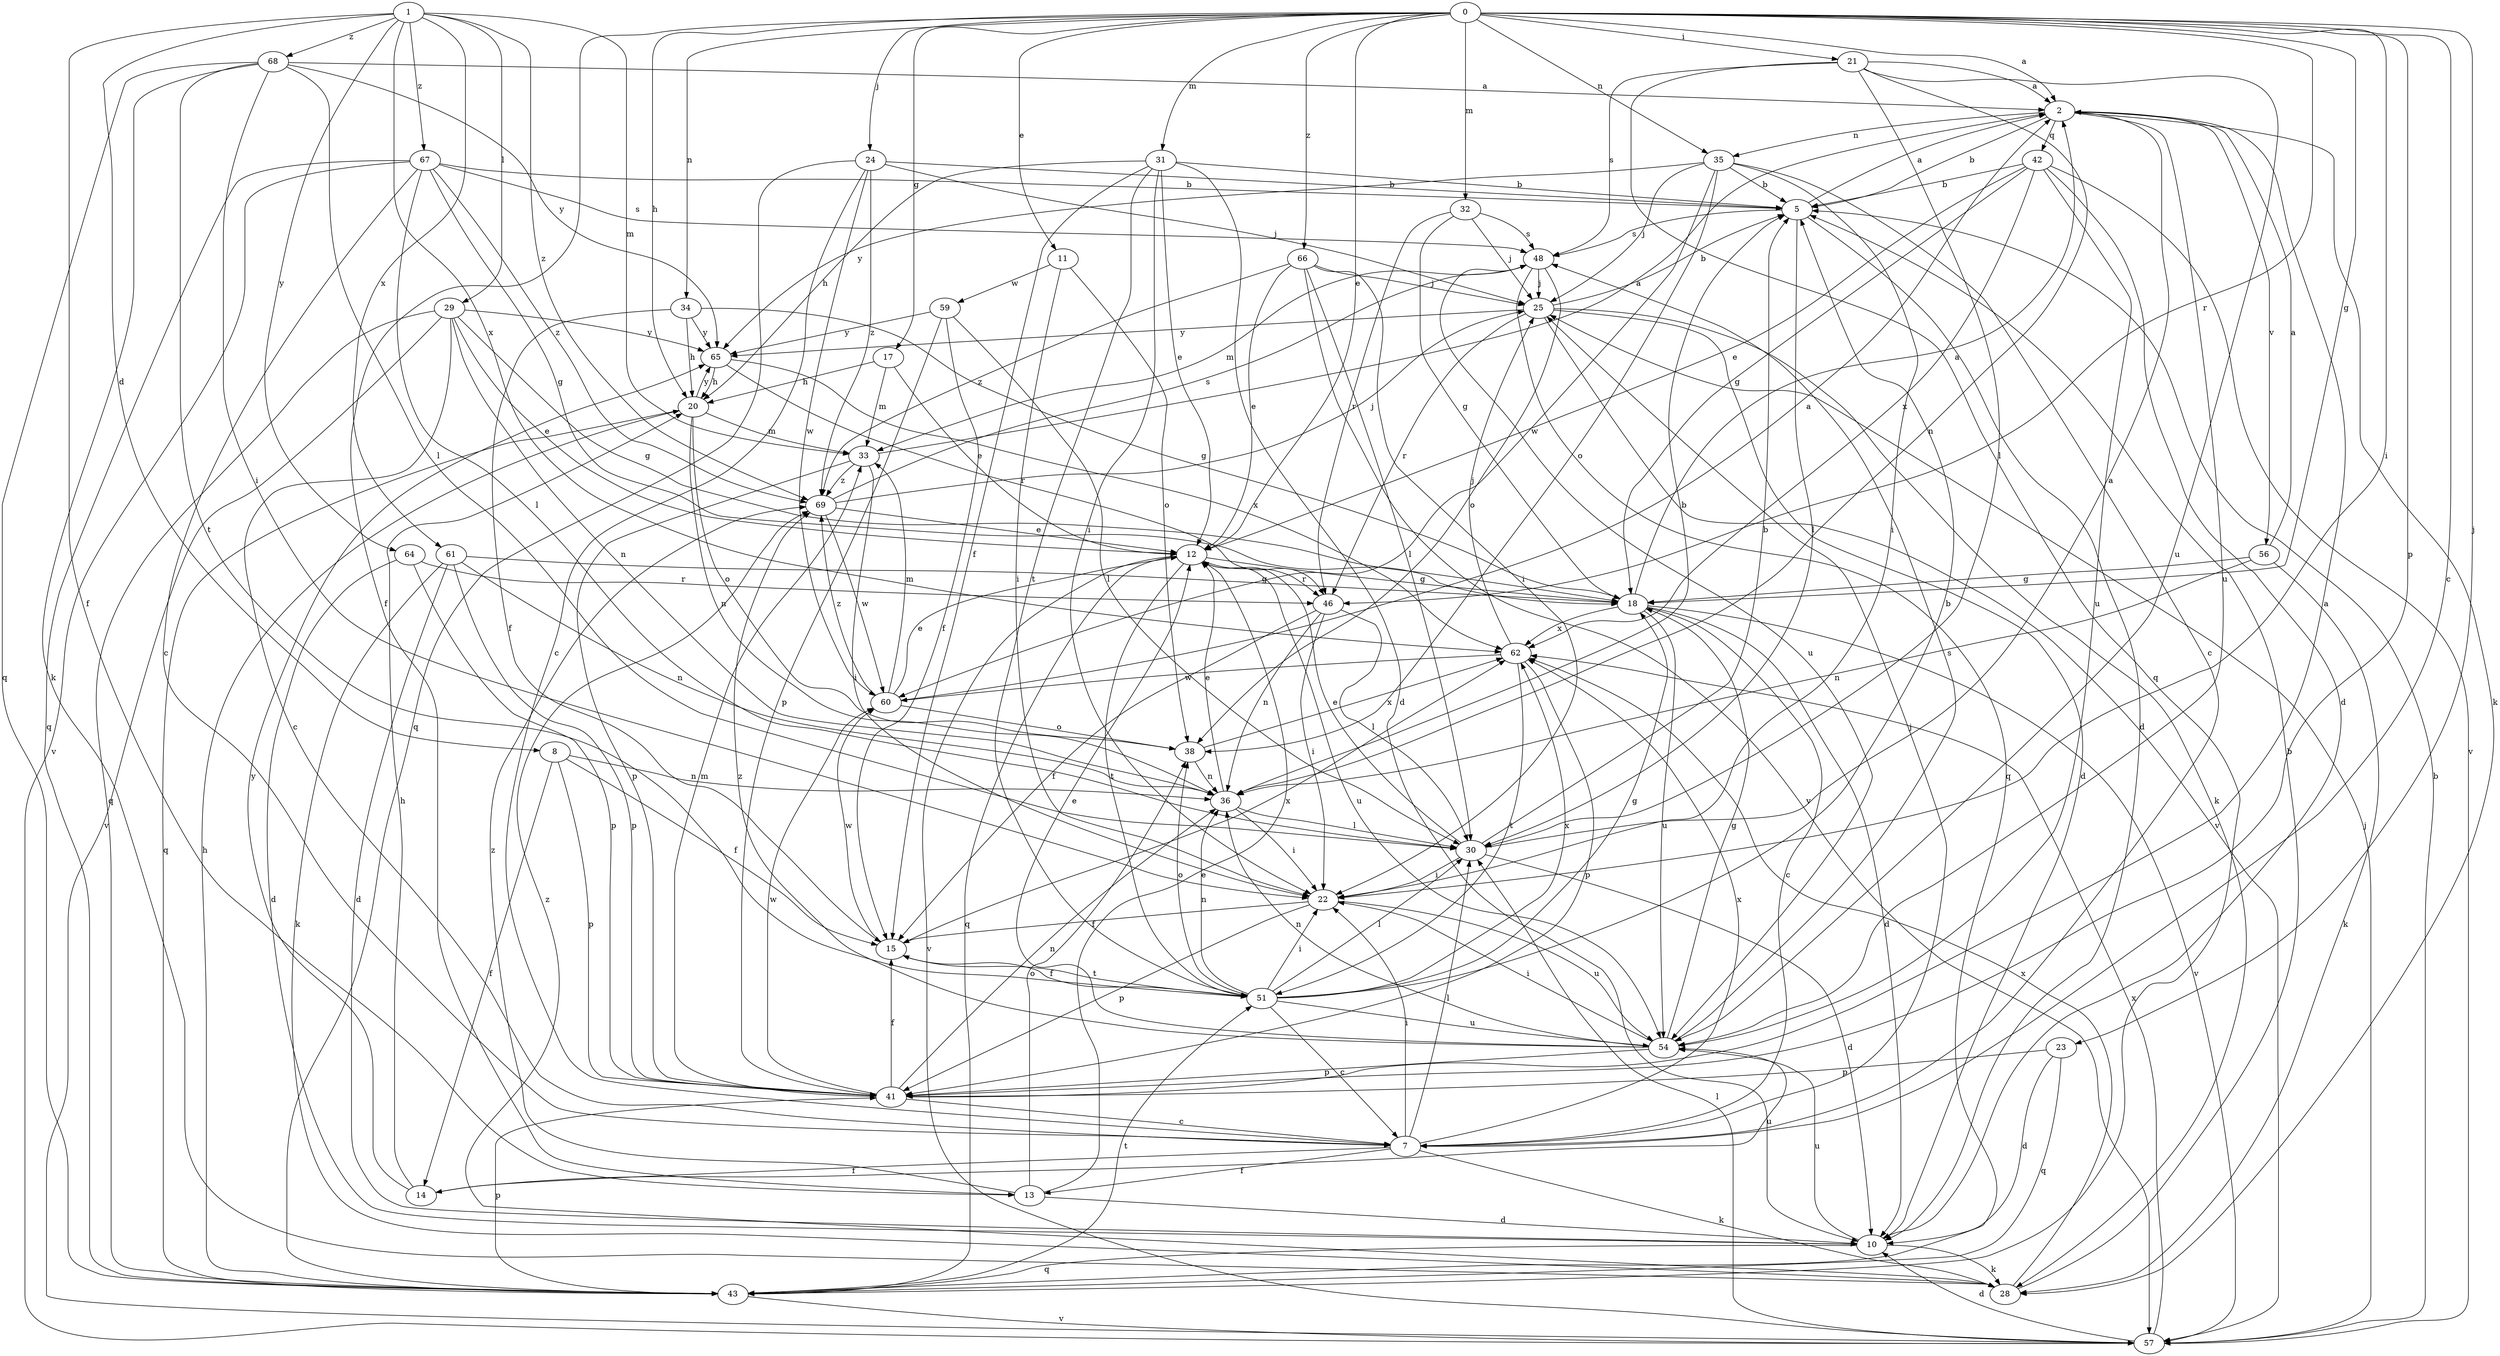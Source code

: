 strict digraph  {
0;
1;
2;
5;
7;
8;
10;
11;
12;
13;
14;
15;
17;
18;
20;
21;
22;
23;
24;
25;
28;
29;
30;
31;
32;
33;
34;
35;
36;
38;
41;
42;
43;
46;
48;
51;
54;
56;
57;
59;
60;
61;
62;
64;
65;
66;
67;
68;
69;
0 -> 2  [label=a];
0 -> 7  [label=c];
0 -> 11  [label=e];
0 -> 12  [label=e];
0 -> 13  [label=f];
0 -> 17  [label=g];
0 -> 18  [label=g];
0 -> 20  [label=h];
0 -> 21  [label=i];
0 -> 22  [label=i];
0 -> 23  [label=j];
0 -> 24  [label=j];
0 -> 31  [label=m];
0 -> 32  [label=m];
0 -> 34  [label=n];
0 -> 35  [label=n];
0 -> 41  [label=p];
0 -> 46  [label=r];
0 -> 66  [label=z];
1 -> 8  [label=d];
1 -> 13  [label=f];
1 -> 29  [label=l];
1 -> 33  [label=m];
1 -> 61  [label=x];
1 -> 62  [label=x];
1 -> 64  [label=y];
1 -> 67  [label=z];
1 -> 68  [label=z];
1 -> 69  [label=z];
2 -> 5  [label=b];
2 -> 28  [label=k];
2 -> 35  [label=n];
2 -> 42  [label=q];
2 -> 54  [label=u];
2 -> 56  [label=v];
5 -> 2  [label=a];
5 -> 10  [label=d];
5 -> 30  [label=l];
5 -> 48  [label=s];
7 -> 13  [label=f];
7 -> 14  [label=f];
7 -> 22  [label=i];
7 -> 25  [label=j];
7 -> 28  [label=k];
7 -> 30  [label=l];
7 -> 62  [label=x];
8 -> 14  [label=f];
8 -> 15  [label=f];
8 -> 36  [label=n];
8 -> 41  [label=p];
10 -> 28  [label=k];
10 -> 43  [label=q];
10 -> 54  [label=u];
11 -> 22  [label=i];
11 -> 38  [label=o];
11 -> 59  [label=w];
12 -> 18  [label=g];
12 -> 43  [label=q];
12 -> 46  [label=r];
12 -> 51  [label=t];
12 -> 54  [label=u];
12 -> 57  [label=v];
13 -> 10  [label=d];
13 -> 12  [label=e];
13 -> 38  [label=o];
13 -> 69  [label=z];
14 -> 20  [label=h];
14 -> 54  [label=u];
14 -> 65  [label=y];
15 -> 51  [label=t];
15 -> 60  [label=w];
15 -> 62  [label=x];
17 -> 12  [label=e];
17 -> 20  [label=h];
17 -> 33  [label=m];
18 -> 2  [label=a];
18 -> 7  [label=c];
18 -> 10  [label=d];
18 -> 54  [label=u];
18 -> 57  [label=v];
18 -> 62  [label=x];
20 -> 33  [label=m];
20 -> 36  [label=n];
20 -> 38  [label=o];
20 -> 43  [label=q];
20 -> 65  [label=y];
21 -> 2  [label=a];
21 -> 30  [label=l];
21 -> 36  [label=n];
21 -> 43  [label=q];
21 -> 48  [label=s];
21 -> 54  [label=u];
22 -> 15  [label=f];
22 -> 41  [label=p];
22 -> 54  [label=u];
23 -> 10  [label=d];
23 -> 41  [label=p];
23 -> 43  [label=q];
24 -> 5  [label=b];
24 -> 7  [label=c];
24 -> 25  [label=j];
24 -> 43  [label=q];
24 -> 60  [label=w];
24 -> 69  [label=z];
25 -> 5  [label=b];
25 -> 10  [label=d];
25 -> 28  [label=k];
25 -> 46  [label=r];
25 -> 57  [label=v];
25 -> 65  [label=y];
28 -> 5  [label=b];
28 -> 62  [label=x];
28 -> 69  [label=z];
29 -> 7  [label=c];
29 -> 12  [label=e];
29 -> 18  [label=g];
29 -> 36  [label=n];
29 -> 43  [label=q];
29 -> 57  [label=v];
29 -> 65  [label=y];
30 -> 2  [label=a];
30 -> 5  [label=b];
30 -> 10  [label=d];
30 -> 12  [label=e];
30 -> 22  [label=i];
31 -> 5  [label=b];
31 -> 10  [label=d];
31 -> 12  [label=e];
31 -> 15  [label=f];
31 -> 20  [label=h];
31 -> 22  [label=i];
31 -> 51  [label=t];
32 -> 18  [label=g];
32 -> 25  [label=j];
32 -> 46  [label=r];
32 -> 48  [label=s];
33 -> 2  [label=a];
33 -> 22  [label=i];
33 -> 41  [label=p];
33 -> 69  [label=z];
34 -> 15  [label=f];
34 -> 18  [label=g];
34 -> 20  [label=h];
34 -> 65  [label=y];
35 -> 5  [label=b];
35 -> 7  [label=c];
35 -> 22  [label=i];
35 -> 25  [label=j];
35 -> 38  [label=o];
35 -> 60  [label=w];
35 -> 65  [label=y];
36 -> 5  [label=b];
36 -> 12  [label=e];
36 -> 22  [label=i];
36 -> 30  [label=l];
38 -> 36  [label=n];
38 -> 62  [label=x];
41 -> 2  [label=a];
41 -> 7  [label=c];
41 -> 15  [label=f];
41 -> 33  [label=m];
41 -> 36  [label=n];
41 -> 60  [label=w];
42 -> 5  [label=b];
42 -> 10  [label=d];
42 -> 12  [label=e];
42 -> 18  [label=g];
42 -> 54  [label=u];
42 -> 57  [label=v];
42 -> 62  [label=x];
43 -> 20  [label=h];
43 -> 41  [label=p];
43 -> 51  [label=t];
43 -> 57  [label=v];
46 -> 15  [label=f];
46 -> 22  [label=i];
46 -> 30  [label=l];
46 -> 36  [label=n];
48 -> 25  [label=j];
48 -> 33  [label=m];
48 -> 38  [label=o];
48 -> 43  [label=q];
48 -> 54  [label=u];
51 -> 5  [label=b];
51 -> 7  [label=c];
51 -> 15  [label=f];
51 -> 18  [label=g];
51 -> 22  [label=i];
51 -> 30  [label=l];
51 -> 36  [label=n];
51 -> 38  [label=o];
51 -> 54  [label=u];
51 -> 62  [label=x];
54 -> 12  [label=e];
54 -> 18  [label=g];
54 -> 22  [label=i];
54 -> 36  [label=n];
54 -> 41  [label=p];
54 -> 48  [label=s];
54 -> 69  [label=z];
56 -> 2  [label=a];
56 -> 18  [label=g];
56 -> 28  [label=k];
56 -> 36  [label=n];
57 -> 5  [label=b];
57 -> 10  [label=d];
57 -> 25  [label=j];
57 -> 30  [label=l];
57 -> 62  [label=x];
59 -> 15  [label=f];
59 -> 30  [label=l];
59 -> 41  [label=p];
59 -> 65  [label=y];
60 -> 2  [label=a];
60 -> 12  [label=e];
60 -> 33  [label=m];
60 -> 38  [label=o];
60 -> 69  [label=z];
61 -> 10  [label=d];
61 -> 18  [label=g];
61 -> 28  [label=k];
61 -> 36  [label=n];
61 -> 41  [label=p];
62 -> 25  [label=j];
62 -> 41  [label=p];
62 -> 51  [label=t];
62 -> 60  [label=w];
64 -> 10  [label=d];
64 -> 41  [label=p];
64 -> 46  [label=r];
65 -> 20  [label=h];
65 -> 46  [label=r];
65 -> 62  [label=x];
66 -> 12  [label=e];
66 -> 22  [label=i];
66 -> 25  [label=j];
66 -> 30  [label=l];
66 -> 57  [label=v];
66 -> 69  [label=z];
67 -> 5  [label=b];
67 -> 7  [label=c];
67 -> 18  [label=g];
67 -> 30  [label=l];
67 -> 43  [label=q];
67 -> 48  [label=s];
67 -> 57  [label=v];
67 -> 69  [label=z];
68 -> 2  [label=a];
68 -> 22  [label=i];
68 -> 28  [label=k];
68 -> 30  [label=l];
68 -> 43  [label=q];
68 -> 51  [label=t];
68 -> 65  [label=y];
69 -> 12  [label=e];
69 -> 25  [label=j];
69 -> 48  [label=s];
69 -> 60  [label=w];
}
